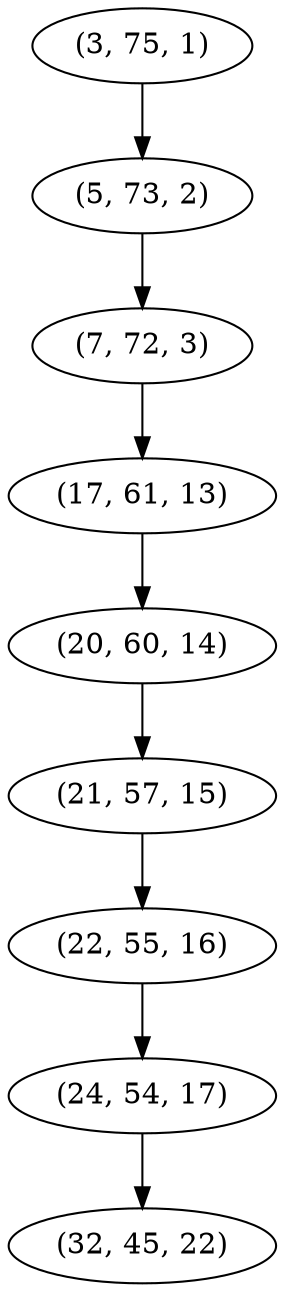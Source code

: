 digraph tree {
    "(3, 75, 1)";
    "(5, 73, 2)";
    "(7, 72, 3)";
    "(17, 61, 13)";
    "(20, 60, 14)";
    "(21, 57, 15)";
    "(22, 55, 16)";
    "(24, 54, 17)";
    "(32, 45, 22)";
    "(3, 75, 1)" -> "(5, 73, 2)";
    "(5, 73, 2)" -> "(7, 72, 3)";
    "(7, 72, 3)" -> "(17, 61, 13)";
    "(17, 61, 13)" -> "(20, 60, 14)";
    "(20, 60, 14)" -> "(21, 57, 15)";
    "(21, 57, 15)" -> "(22, 55, 16)";
    "(22, 55, 16)" -> "(24, 54, 17)";
    "(24, 54, 17)" -> "(32, 45, 22)";
}
